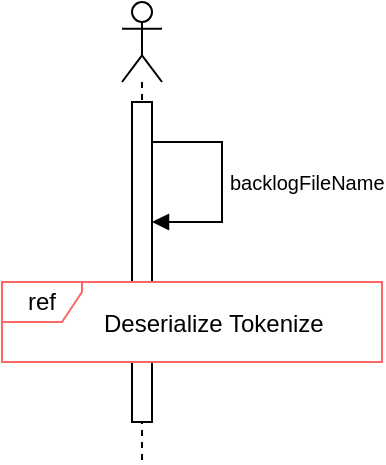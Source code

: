 <mxfile version="21.2.8" type="device">
  <diagram name="Page-1" id="2YBvvXClWsGukQMizWep">
    <mxGraphModel dx="918" dy="-425" grid="1" gridSize="10" guides="1" tooltips="1" connect="1" arrows="1" fold="1" page="1" pageScale="1" pageWidth="850" pageHeight="1100" math="0" shadow="0">
      <root>
        <mxCell id="0" />
        <mxCell id="1" parent="0" />
        <mxCell id="KSsv7atOFaTJ0OmW_SJW-2" value="" style="shape=umlLifeline;perimeter=lifelinePerimeter;whiteSpace=wrap;html=1;container=1;dropTarget=0;collapsible=0;recursiveResize=0;outlineConnect=0;portConstraint=eastwest;newEdgeStyle={&quot;edgeStyle&quot;:&quot;elbowEdgeStyle&quot;,&quot;elbow&quot;:&quot;vertical&quot;,&quot;curved&quot;:0,&quot;rounded&quot;:0};participant=umlActor;size=40;" vertex="1" parent="1">
          <mxGeometry x="110" y="1110" width="20" height="230" as="geometry" />
        </mxCell>
        <mxCell id="KSsv7atOFaTJ0OmW_SJW-3" value="" style="html=1;points=[];perimeter=orthogonalPerimeter;outlineConnect=0;targetShapes=umlLifeline;portConstraint=eastwest;newEdgeStyle={&quot;edgeStyle&quot;:&quot;elbowEdgeStyle&quot;,&quot;elbow&quot;:&quot;vertical&quot;,&quot;curved&quot;:0,&quot;rounded&quot;:0};" vertex="1" parent="KSsv7atOFaTJ0OmW_SJW-2">
          <mxGeometry x="5" y="50" width="10" height="160" as="geometry" />
        </mxCell>
        <mxCell id="KSsv7atOFaTJ0OmW_SJW-4" value="&lt;font style=&quot;font-size: 10px;&quot;&gt;backlogFileName&lt;/font&gt;" style="html=1;align=left;spacingLeft=2;endArrow=block;rounded=0;edgeStyle=orthogonalEdgeStyle;curved=0;rounded=0;" edge="1" parent="KSsv7atOFaTJ0OmW_SJW-2" source="KSsv7atOFaTJ0OmW_SJW-3" target="KSsv7atOFaTJ0OmW_SJW-3">
          <mxGeometry relative="1" as="geometry">
            <mxPoint x="20" y="60" as="sourcePoint" />
            <Array as="points">
              <mxPoint x="50" y="70" />
              <mxPoint x="50" y="110" />
            </Array>
            <mxPoint x="20" y="90" as="targetPoint" />
          </mxGeometry>
        </mxCell>
        <mxCell id="KSsv7atOFaTJ0OmW_SJW-5" value="ref" style="shape=umlFrame;whiteSpace=wrap;html=1;pointerEvents=0;gradientColor=#FFFFFF;swimlaneFillColor=default;strokeColor=#FF6666;width=40;height=20;" vertex="1" parent="1">
          <mxGeometry x="50" y="1250" width="190" height="40" as="geometry" />
        </mxCell>
        <mxCell id="KSsv7atOFaTJ0OmW_SJW-6" value="Deserialize Tokenize" style="text;strokeColor=none;fillColor=none;align=left;verticalAlign=top;spacingLeft=4;spacingRight=4;overflow=hidden;rotatable=0;points=[[0,0.5],[1,0.5]];portConstraint=eastwest;whiteSpace=wrap;html=1;" vertex="1" parent="1">
          <mxGeometry x="95" y="1257" width="125" height="26" as="geometry" />
        </mxCell>
      </root>
    </mxGraphModel>
  </diagram>
</mxfile>
